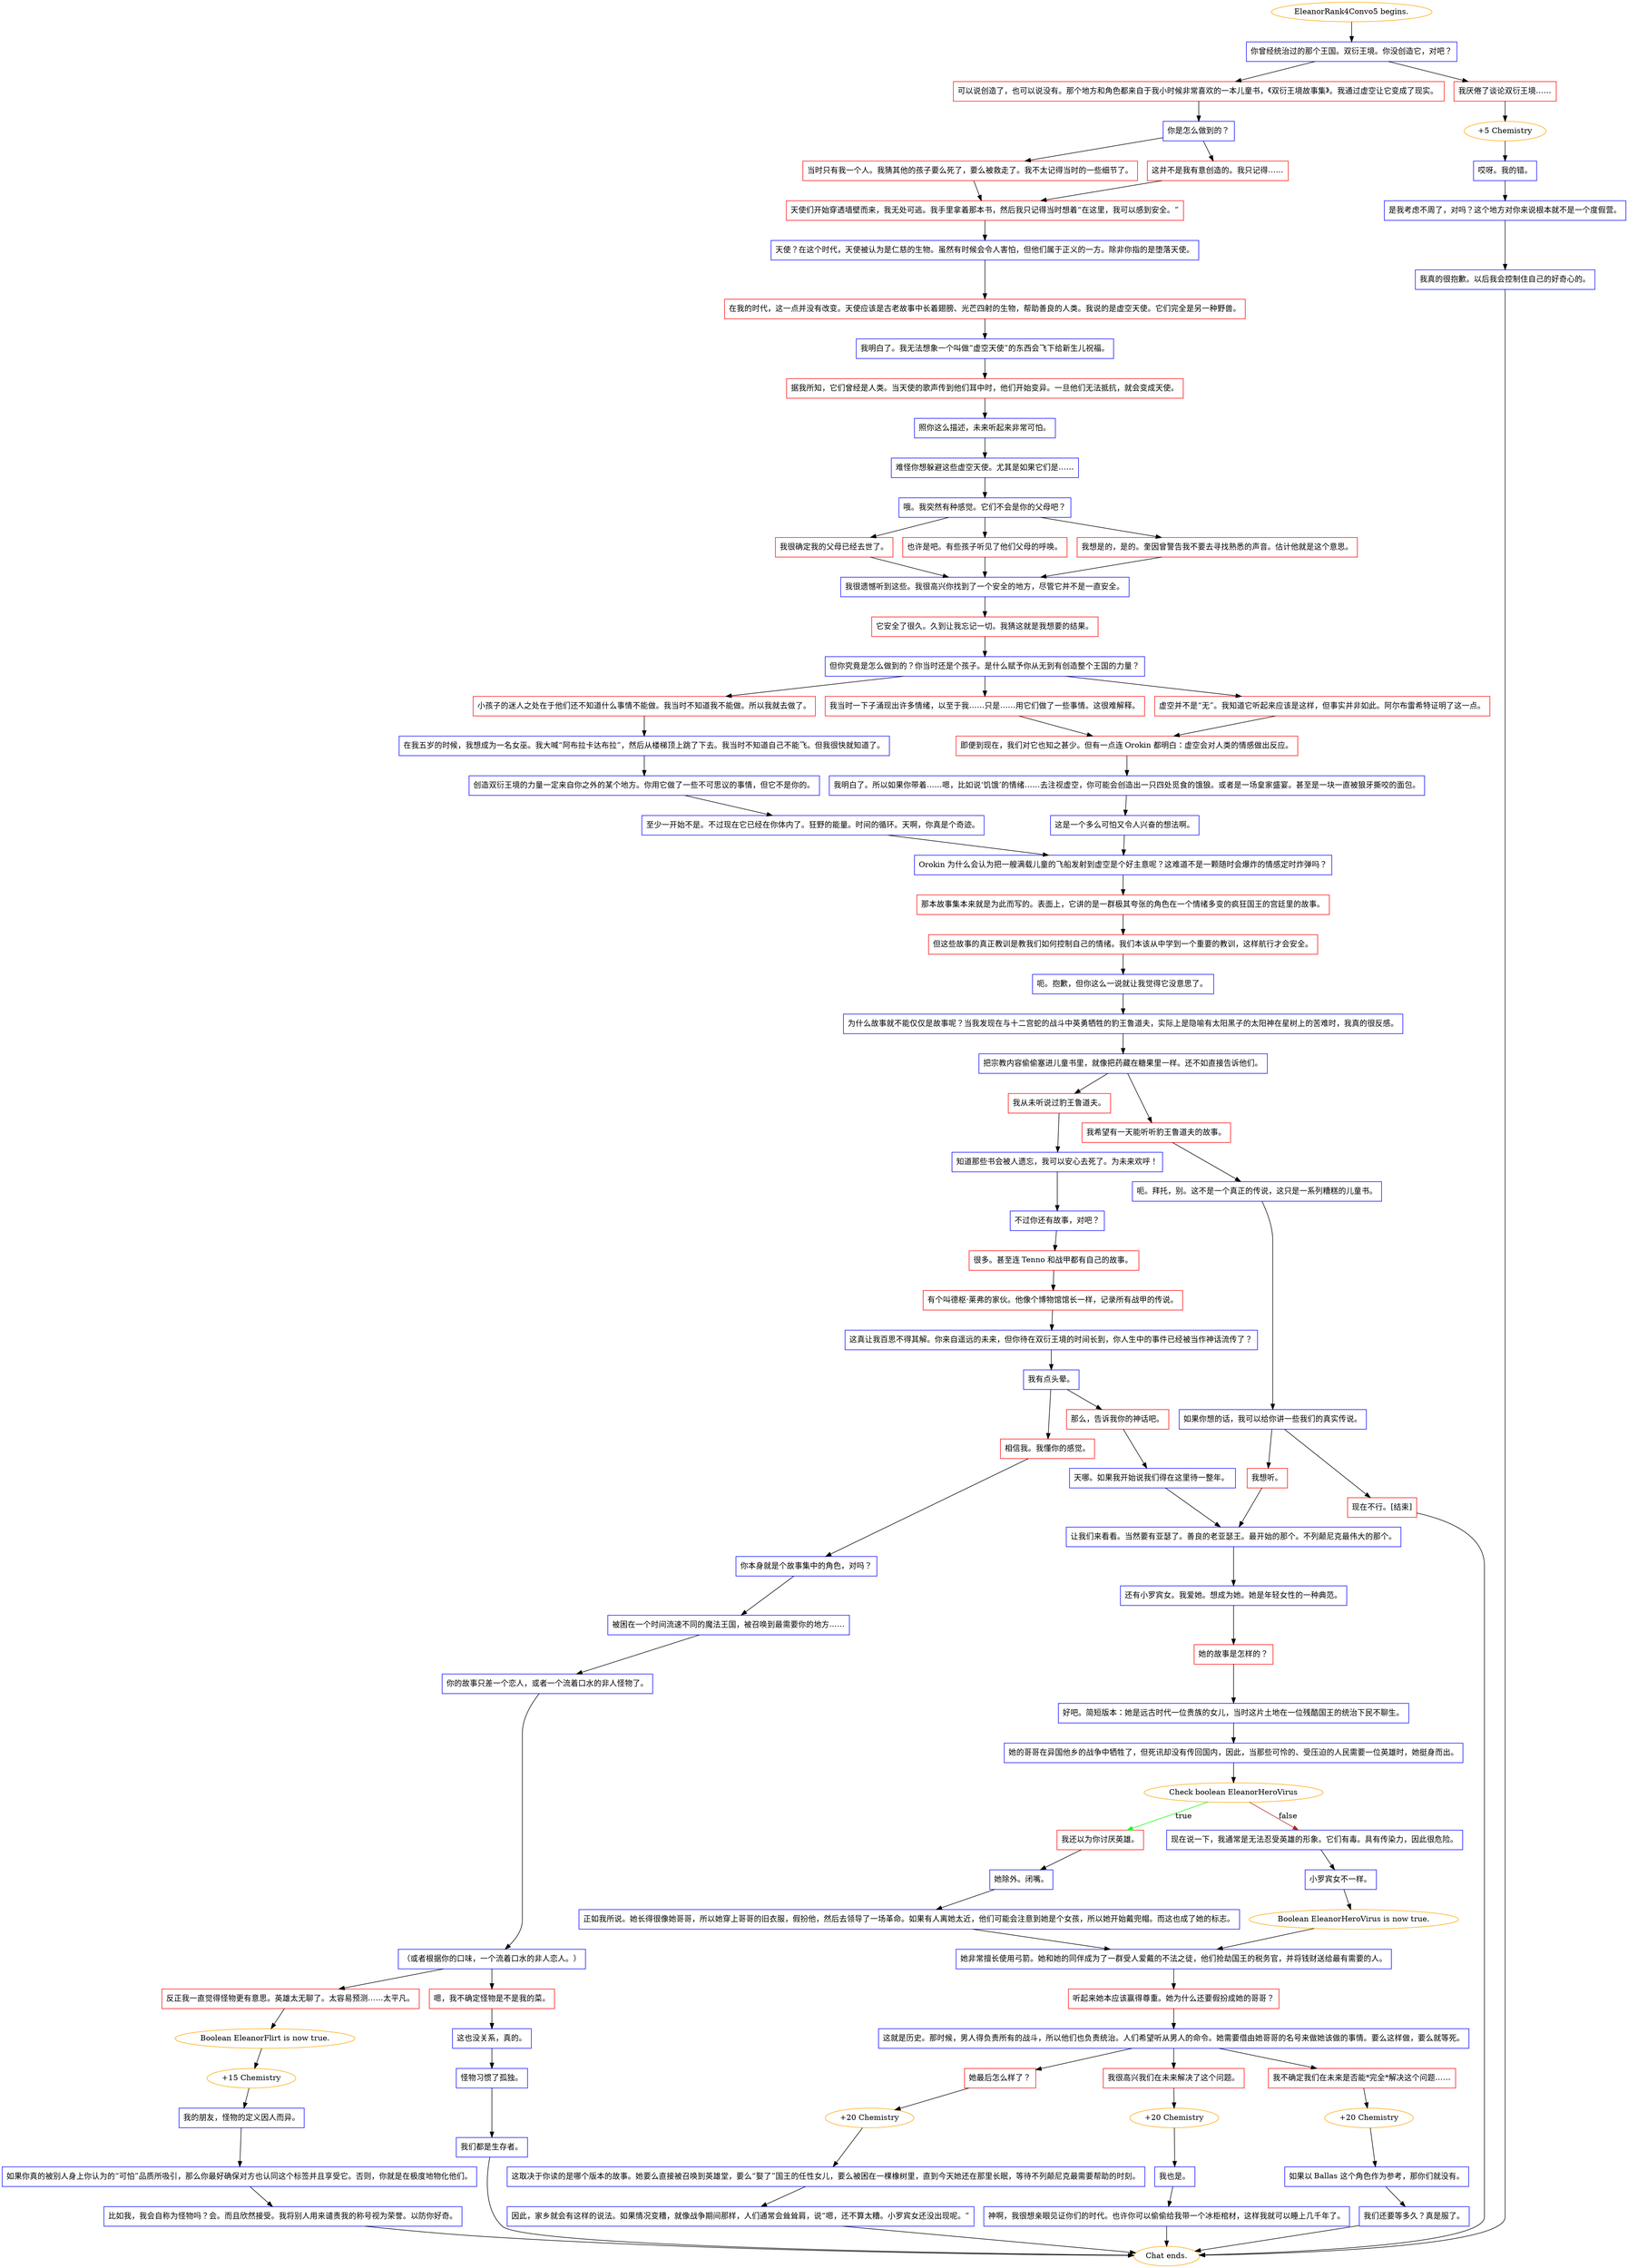 digraph {
	"EleanorRank4Convo5 begins." [color=orange];
		"EleanorRank4Convo5 begins." -> j16259012;
	j16259012 [label="你曾经统治过的那个王国。双衍王境。你没创造它，对吧？",shape=box,color=blue];
		j16259012 -> j1178566981;
		j16259012 -> j4179796147;
	j1178566981 [label="可以说创造了，也可以说没有。那个地方和角色都来自于我小时候非常喜欢的一本儿童书，《双衍王境故事集》。我通过虚空让它变成了现实。 ",shape=box,color=red];
		j1178566981 -> j55427751;
	j4179796147 [label="我厌倦了谈论双衍王境……",shape=box,color=red];
		j4179796147 -> j756034637;
	j55427751 [label="你是怎么做到的？",shape=box,color=blue];
		j55427751 -> j1975850933;
		j55427751 -> j3667147835;
	j756034637 [label="+5 Chemistry",color=orange];
		j756034637 -> j3018551952;
	j1975850933 [label="当时只有我一个人。我猜其他的孩子要么死了，要么被救走了。我不太记得当时的一些细节了。",shape=box,color=red];
		j1975850933 -> j1607897257;
	j3667147835 [label="这并不是我有意创造的。我只记得……",shape=box,color=red];
		j3667147835 -> j1607897257;
	j3018551952 [label="哎呀。我的错。",shape=box,color=blue];
		j3018551952 -> j3838462494;
	j1607897257 [label="天使们开始穿透墙壁而来，我无处可逃。我手里拿着那本书，然后我只记得当时想着“在这里，我可以感到安全。”",shape=box,color=red];
		j1607897257 -> j3646564526;
	j3838462494 [label="是我考虑不周了，对吗？这个地方对你来说根本就不是一个度假营。",shape=box,color=blue];
		j3838462494 -> j313361373;
	j3646564526 [label="天使？在这个时代，天使被认为是仁慈的生物。虽然有时候会令人害怕，但他们属于正义的一方。除非你指的是堕落天使。",shape=box,color=blue];
		j3646564526 -> j3102453623;
	j313361373 [label="我真的很抱歉。以后我会控制住自己的好奇心的。",shape=box,color=blue];
		j313361373 -> "Chat ends.";
	j3102453623 [label="在我的时代，这一点并没有改变。天使应该是古老故事中长着翅膀、光芒四射的生物，帮助善良的人类。我说的是虚空天使。它们完全是另一种野兽。",shape=box,color=red];
		j3102453623 -> j2286059401;
	"Chat ends." [color=orange];
	j2286059401 [label="我明白了。我无法想象一个叫做“虚空天使”的东西会飞下给新生儿祝福。",shape=box,color=blue];
		j2286059401 -> j3699748984;
	j3699748984 [label="据我所知，它们曾经是人类。当天使的歌声传到他们耳中时，他们开始变异。一旦他们无法抵抗，就会变成天使。",shape=box,color=red];
		j3699748984 -> j2214176848;
	j2214176848 [label="照你这么描述，未来听起来非常可怕。",shape=box,color=blue];
		j2214176848 -> j1588038358;
	j1588038358 [label="难怪你想躲避这些虚空天使。尤其是如果它们是……",shape=box,color=blue];
		j1588038358 -> j2727344918;
	j2727344918 [label="哦。我突然有种感觉。它们不会是你的父母吧？",shape=box,color=blue];
		j2727344918 -> j3530219091;
		j2727344918 -> j1788934414;
		j2727344918 -> j2338783652;
	j3530219091 [label="我很确定我的父母已经去世了。",shape=box,color=red];
		j3530219091 -> j1266871417;
	j1788934414 [label="也许是吧。有些孩子听见了他们父母的呼唤。",shape=box,color=red];
		j1788934414 -> j1266871417;
	j2338783652 [label="我想是的，是的。奎因曾警告我不要去寻找熟悉的声音。估计他就是这个意思。",shape=box,color=red];
		j2338783652 -> j1266871417;
	j1266871417 [label="我很遗憾听到这些。我很高兴你找到了一个安全的地方，尽管它并不是一直安全。",shape=box,color=blue];
		j1266871417 -> j260486473;
	j260486473 [label="它安全了很久。久到让我忘记一切。我猜这就是我想要的结果。",shape=box,color=red];
		j260486473 -> j3224243635;
	j3224243635 [label="但你究竟是怎么做到的？你当时还是个孩子。是什么赋予你从无到有创造整个王国的力量？",shape=box,color=blue];
		j3224243635 -> j824704734;
		j3224243635 -> j3872371581;
		j3224243635 -> j965972673;
	j824704734 [label="小孩子的迷人之处在于他们还不知道什么事情不能做。我当时不知道我不能做。所以我就去做了。",shape=box,color=red];
		j824704734 -> j2417115558;
	j3872371581 [label="我当时一下子涌现出许多情绪，以至于我……只是……用它们做了一些事情。这很难解释。",shape=box,color=red];
		j3872371581 -> j2381882908;
	j965972673 [label="虚空并不是“无”。我知道它听起来应该是这样，但事实并非如此。阿尔布雷希特证明了这一点。",shape=box,color=red];
		j965972673 -> j2381882908;
	j2417115558 [label="在我五岁的时候，我想成为一名女巫。我大喊“阿布拉卡达布拉”，然后从楼梯顶上跳了下去。我当时不知道自己不能飞。但我很快就知道了。",shape=box,color=blue];
		j2417115558 -> j2926521627;
	j2381882908 [label="即便到现在，我们对它也知之甚少。但有一点连 Orokin 都明白：虚空会对人类的情感做出反应。",shape=box,color=red];
		j2381882908 -> j788796045;
	j2926521627 [label="创造双衍王境的力量一定来自你之外的某个地方。你用它做了一些不可思议的事情，但它不是你的。",shape=box,color=blue];
		j2926521627 -> j210967974;
	j788796045 [label="我明白了。所以如果你带着……嗯，比如说‘饥饿’的情绪……去注视虚空，你可能会创造出一只四处觅食的饿狼。或者是一场皇家盛宴。甚至是一块一直被狼牙撕咬的面包。",shape=box,color=blue];
		j788796045 -> j1071170190;
	j210967974 [label="至少一开始不是。不过现在它已经在你体内了。狂野的能量。时间的循环。天啊，你真是个奇迹。",shape=box,color=blue];
		j210967974 -> j3415903009;
	j1071170190 [label="这是一个多么可怕又令人兴奋的想法啊。",shape=box,color=blue];
		j1071170190 -> j3415903009;
	j3415903009 [label="Orokin 为什么会认为把一艘满载儿童的飞船发射到虚空是个好主意呢？这难道不是一颗随时会爆炸的情感定时炸弹吗？",shape=box,color=blue];
		j3415903009 -> j1637121669;
	j1637121669 [label="那本故事集本来就是为此而写的。表面上，它讲的是一群极其夸张的角色在一个情绪多变的疯狂国王的宫廷里的故事。",shape=box,color=red];
		j1637121669 -> j2797573983;
	j2797573983 [label="但这些故事的真正教训是教我们如何控制自己的情绪。我们本该从中学到一个重要的教训，这样航行才会安全。",shape=box,color=red];
		j2797573983 -> j2851426790;
	j2851426790 [label="呃。抱歉，但你这么一说就让我觉得它没意思了。 ",shape=box,color=blue];
		j2851426790 -> j919023092;
	j919023092 [label="为什么故事就不能仅仅是故事呢？当我发现在与十二宫蛇的战斗中英勇牺牲的豹王鲁道夫，实际上是隐喻有太阳黑子的太阳神在星树上的苦难时，我真的很反感。",shape=box,color=blue];
		j919023092 -> j356545776;
	j356545776 [label="把宗教内容偷偷塞进儿童书里，就像把药藏在糖果里一样。还不如直接告诉他们。",shape=box,color=blue];
		j356545776 -> j1627168866;
		j356545776 -> j238722440;
	j1627168866 [label="我从未听说过豹王鲁道夫。",shape=box,color=red];
		j1627168866 -> j1198837363;
	j238722440 [label="我希望有一天能听听豹王鲁道夫的故事。",shape=box,color=red];
		j238722440 -> j3271173251;
	j1198837363 [label="知道那些书会被人遗忘，我可以安心去死了。为未来欢呼！",shape=box,color=blue];
		j1198837363 -> j2317649561;
	j3271173251 [label="呃。拜托，别。这不是一个真正的传说，这只是一系列糟糕的儿童书。",shape=box,color=blue];
		j3271173251 -> j2347201293;
	j2317649561 [label="不过你还有故事，对吧？",shape=box,color=blue];
		j2317649561 -> j570955967;
	j2347201293 [label="如果你想的话，我可以给你讲一些我们的真实传说。",shape=box,color=blue];
		j2347201293 -> j3406817167;
		j2347201293 -> j2609053590;
	j570955967 [label="很多。甚至连 Tenno 和战甲都有自己的故事。 ",shape=box,color=red];
		j570955967 -> j1638920031;
	j3406817167 [label="我想听。",shape=box,color=red];
		j3406817167 -> j1772383631;
	j2609053590 [label="现在不行。[结束]",shape=box,color=red];
		j2609053590 -> "Chat ends.";
	j1638920031 [label="有个叫德枢·莱弗的家伙。他像个博物馆馆长一样，记录所有战甲的传说。",shape=box,color=red];
		j1638920031 -> j122265783;
	j1772383631 [label="让我们来看看。当然要有亚瑟了。善良的老亚瑟王。最开始的那个。不列颠尼克最伟大的那个。",shape=box,color=blue];
		j1772383631 -> j1980183749;
	j122265783 [label="这真让我百思不得其解。你来自遥远的未来，但你待在双衍王境的时间长到，你人生中的事件已经被当作神话流传了？",shape=box,color=blue];
		j122265783 -> j3943821362;
	j1980183749 [label="还有小罗宾女。我爱她。想成为她。她是年轻女性的一种典范。",shape=box,color=blue];
		j1980183749 -> j1378120041;
	j3943821362 [label="我有点头晕。",shape=box,color=blue];
		j3943821362 -> j4206266589;
		j3943821362 -> j2392612131;
	j1378120041 [label="她的故事是怎样的？",shape=box,color=red];
		j1378120041 -> j4002650513;
	j4206266589 [label="相信我。我懂你的感觉。",shape=box,color=red];
		j4206266589 -> j2707678368;
	j2392612131 [label="那么，告诉我你的神话吧。",shape=box,color=red];
		j2392612131 -> j4049634069;
	j4002650513 [label="好吧。简短版本：她是远古时代一位贵族的女儿，当时这片土地在一位残酷国王的统治下民不聊生。",shape=box,color=blue];
		j4002650513 -> j1613207154;
	j2707678368 [label="你本身就是个故事集中的角色，对吗？",shape=box,color=blue];
		j2707678368 -> j1357255314;
	j4049634069 [label="天哪。如果我开始说我们得在这里待一整年。 ",shape=box,color=blue];
		j4049634069 -> j1772383631;
	j1613207154 [label="她的哥哥在异国他乡的战争中牺牲了，但死讯却没有传回国内，因此，当那些可怜的、受压迫的人民需要一位英雄时，她挺身而出。",shape=box,color=blue];
		j1613207154 -> j1630342508;
	j1357255314 [label="被困在一个时间流速不同的魔法王国，被召唤到最需要你的地方……",shape=box,color=blue];
		j1357255314 -> j3870905012;
	j1630342508 [label="Check boolean EleanorHeroVirus",color=orange];
		j1630342508 -> j2543172304 [label=true,color=green];
		j1630342508 -> j523803622 [label=false,color=brown];
	j3870905012 [label="你的故事只差一个恋人，或者一个流着口水的非人怪物了。",shape=box,color=blue];
		j3870905012 -> j1954027924;
	j2543172304 [label="我还以为你讨厌英雄。",shape=box,color=red];
		j2543172304 -> j668665162;
	j523803622 [label="现在说一下，我通常是无法忍受英雄的形象。它们有毒。具有传染力，因此很危险。",shape=box,color=blue];
		j523803622 -> j3985231722;
	j1954027924 [label="（或者根据你的口味，一个流着口水的非人恋人。）",shape=box,color=blue];
		j1954027924 -> j2969081355;
		j1954027924 -> j898277586;
	j668665162 [label="她除外。闭嘴。",shape=box,color=blue];
		j668665162 -> j364658740;
	j3985231722 [label="小罗宾女不一样。",shape=box,color=blue];
		j3985231722 -> j3814143244;
	j2969081355 [label="反正我一直觉得怪物更有意思。英雄太无聊了。太容易预测……太平凡。",shape=box,color=red];
		j2969081355 -> j1915577432;
	j898277586 [label="嗯，我不确定怪物是不是我的菜。",shape=box,color=red];
		j898277586 -> j2168092112;
	j364658740 [label="正如我所说。她长得很像她哥哥，所以她穿上哥哥的旧衣服，假扮他，然后去领导了一场革命。如果有人离她太近，他们可能会注意到她是个女孩，所以她开始戴兜帽。而这也成了她的标志。",shape=box,color=blue];
		j364658740 -> j2576972634;
	j3814143244 [label="Boolean EleanorHeroVirus is now true.",color=orange];
		j3814143244 -> j2576972634;
	j1915577432 [label="Boolean EleanorFlirt is now true.",color=orange];
		j1915577432 -> j2118571905;
	j2168092112 [label="这也没关系，真的。",shape=box,color=blue];
		j2168092112 -> j986367136;
	j2576972634 [label="她非常擅长使用弓箭。她和她的同伴成为了一群受人爱戴的不法之徒，他们抢劫国王的税务官，并将钱财送给最有需要的人。",shape=box,color=blue];
		j2576972634 -> j1830458994;
	j2118571905 [label="+15 Chemistry",color=orange];
		j2118571905 -> j3835156255;
	j986367136 [label="怪物习惯了孤独。",shape=box,color=blue];
		j986367136 -> j814728006;
	j1830458994 [label="听起来她本应该赢得尊重。她为什么还要假扮成她的哥哥？",shape=box,color=red];
		j1830458994 -> j411513077;
	j3835156255 [label="我的朋友，怪物的定义因人而异。",shape=box,color=blue];
		j3835156255 -> j1563993443;
	j814728006 [label="我们都是生存者。",shape=box,color=blue];
		j814728006 -> "Chat ends.";
	j411513077 [label="这就是历史。那时候，男人得负责所有的战斗，所以他们也负责统治。人们希望听从男人的命令。她需要借由她哥哥的名号来做她该做的事情。要么这样做，要么就等死。",shape=box,color=blue];
		j411513077 -> j1989082312;
		j411513077 -> j2416871734;
		j411513077 -> j3591486377;
	j1563993443 [label="如果你真的被别人身上你认为的“可怕”品质所吸引，那么你最好确保对方也认同这个标签并且享受它。否则，你就是在极度地物化他们。",shape=box,color=blue];
		j1563993443 -> j886811740;
	j1989082312 [label="她最后怎么样了？",shape=box,color=red];
		j1989082312 -> j331038445;
	j2416871734 [label="我很高兴我们在未来解决了这个问题。",shape=box,color=red];
		j2416871734 -> j2904205204;
	j3591486377 [label="我不确定我们在未来是否能*完全*解决这个问题……",shape=box,color=red];
		j3591486377 -> j4179338360;
	j886811740 [label="比如我，我会自称为怪物吗？会。而且欣然接受。我将别人用来谴责我的称号视为荣誉。以防你好奇。",shape=box,color=blue];
		j886811740 -> "Chat ends.";
	j331038445 [label="+20 Chemistry",color=orange];
		j331038445 -> j2442128125;
	j2904205204 [label="+20 Chemistry",color=orange];
		j2904205204 -> j1722915969;
	j4179338360 [label="+20 Chemistry",color=orange];
		j4179338360 -> j367410494;
	j2442128125 [label="这取决于你读的是哪个版本的故事。她要么直接被召唤到英雄堂，要么“娶了”国王的任性女儿，要么被困在一棵橡树里，直到今天她还在那里长眠，等待不列颠尼克最需要帮助的时刻。",shape=box,color=blue];
		j2442128125 -> j1073975854;
	j1722915969 [label="我也是。",shape=box,color=blue];
		j1722915969 -> j2837466358;
	j367410494 [label="如果以 Ballas 这个角色作为参考，那你们就没有。",shape=box,color=blue];
		j367410494 -> j3291376895;
	j1073975854 [label="因此，家乡就会有这样的说法。如果情况变糟，就像战争期间那样，人们通常会耸耸肩，说“嗯，还不算太糟。小罗宾女还没出现呢。”",shape=box,color=blue];
		j1073975854 -> "Chat ends.";
	j2837466358 [label="神啊，我很想亲眼见证你们的时代。也许你可以偷偷给我带一个冰柜棺材，这样我就可以睡上几千年了。",shape=box,color=blue];
		j2837466358 -> "Chat ends.";
	j3291376895 [label="我们还要等多久？真是服了。",shape=box,color=blue];
		j3291376895 -> "Chat ends.";
}